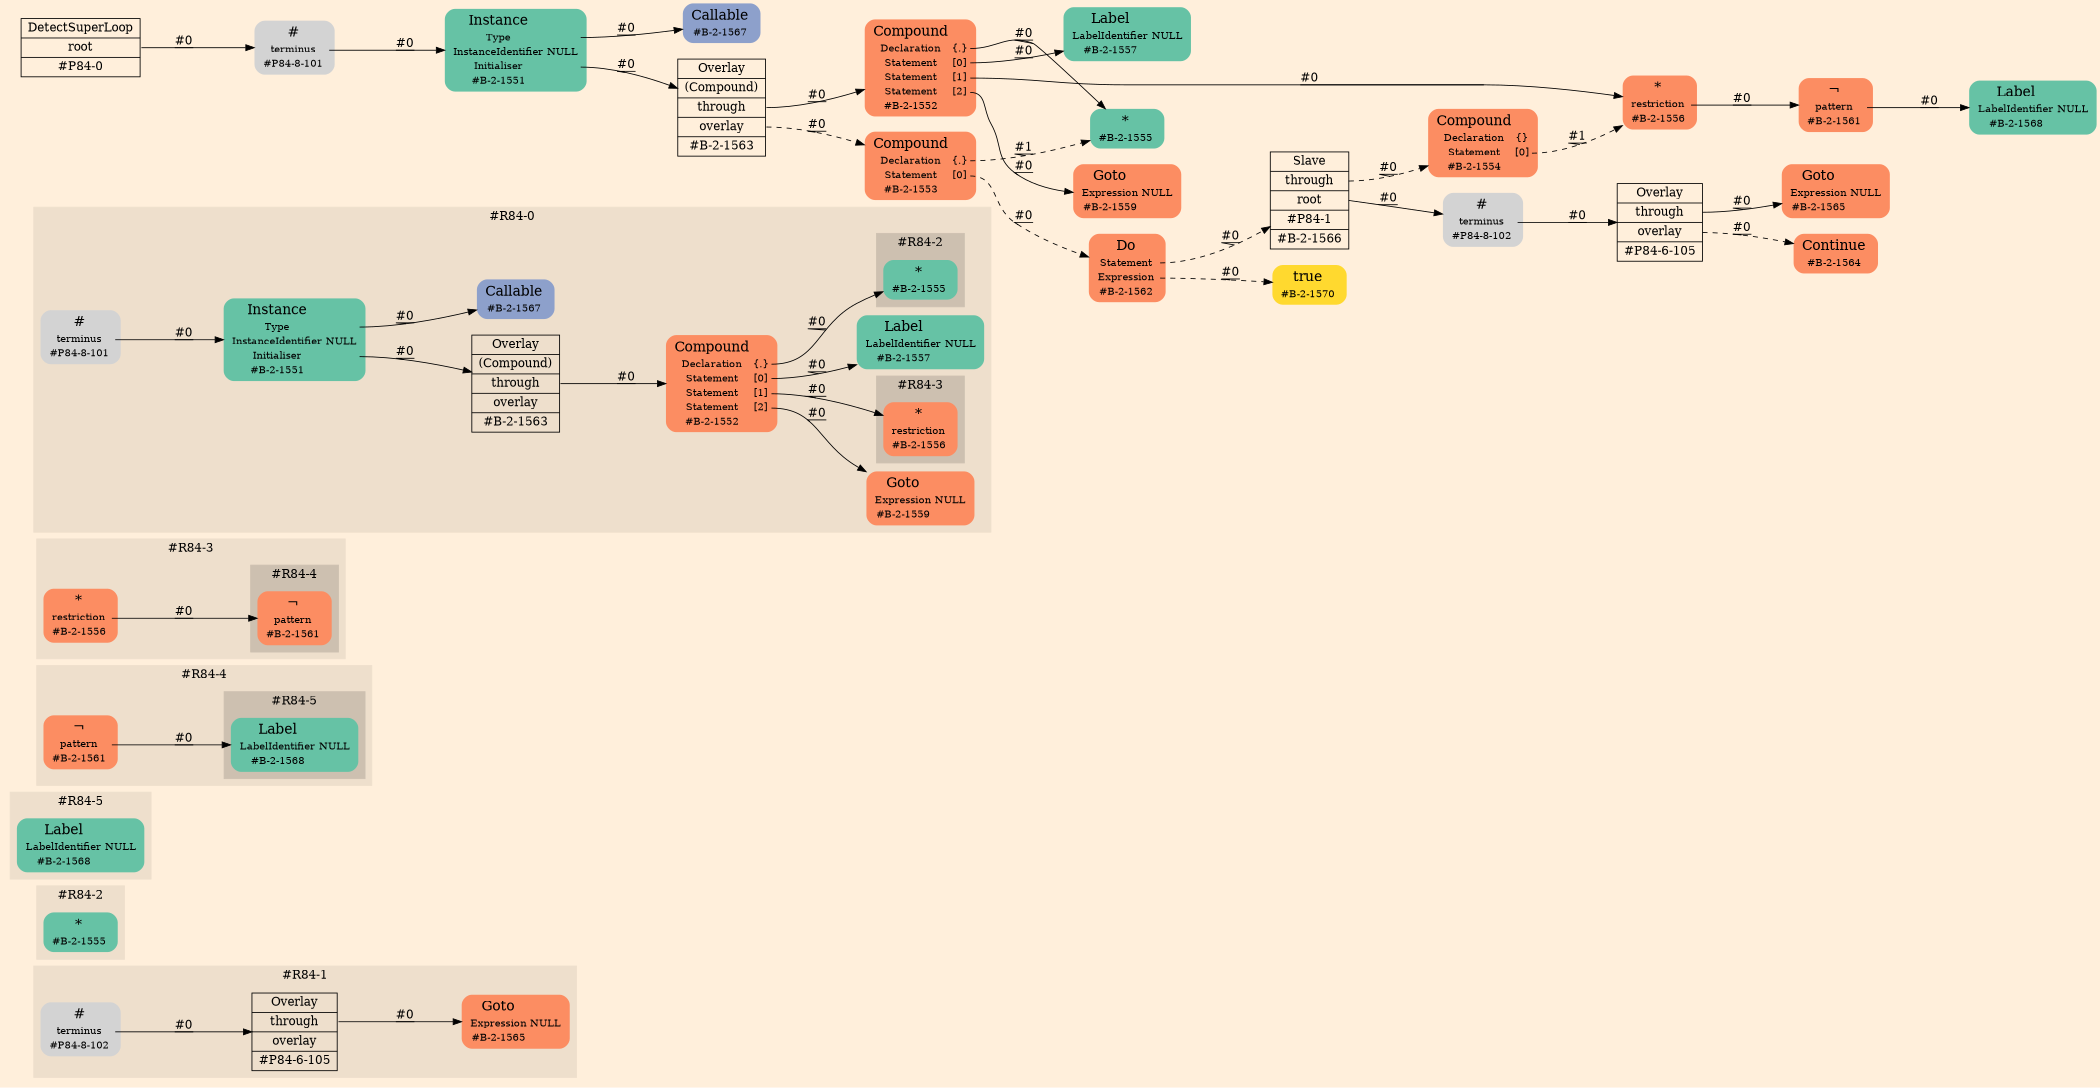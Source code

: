 digraph Inferno {
graph [
rankdir = "LR"
ranksep = 1.0
size = "14,20"
bgcolor = antiquewhite1
color = black
fontcolor = black
];
node [
];
subgraph "cluster#R84-1" {
label = "#R84-1"
style = "filled"
color = antiquewhite2
"#R84-1/#P84-8-102" [
shape = "plaintext"
label = <<TABLE BORDER="0" CELLBORDER="0" CELLSPACING="0">
 <TR>
  <TD><FONT POINT-SIZE="16.0">#</FONT></TD>
  <TD></TD>
 </TR>
 <TR>
  <TD>terminus</TD>
  <TD PORT="port0"></TD>
 </TR>
 <TR>
  <TD>#P84-8-102</TD>
  <TD PORT="port1"></TD>
 </TR>
</TABLE>>
style = "rounded,filled"
fontsize = "12"
];
"#R84-1/#B-2-1565" [
shape = "plaintext"
fillcolor = "/set28/2"
label = <<TABLE BORDER="0" CELLBORDER="0" CELLSPACING="0">
 <TR>
  <TD><FONT POINT-SIZE="16.0">Goto</FONT></TD>
  <TD></TD>
 </TR>
 <TR>
  <TD>Expression</TD>
  <TD PORT="port0">NULL</TD>
 </TR>
 <TR>
  <TD>#B-2-1565</TD>
  <TD PORT="port1"></TD>
 </TR>
</TABLE>>
style = "rounded,filled"
fontsize = "12"
];
"#R84-1/#P84-6-105" [
shape = "record"
fillcolor = antiquewhite2
label = "<fixed> Overlay | <port0> through | <port1> overlay | <port2> #P84-6-105"
style = "filled"
fontsize = "14"
color = black
fontcolor = black
];
}
subgraph "cluster#R84-2" {
label = "#R84-2"
style = "filled"
color = antiquewhite2
"#R84-2/#B-2-1555" [
shape = "plaintext"
fillcolor = "/set28/1"
label = <<TABLE BORDER="0" CELLBORDER="0" CELLSPACING="0">
 <TR>
  <TD><FONT POINT-SIZE="16.0">*</FONT></TD>
  <TD></TD>
 </TR>
 <TR>
  <TD>#B-2-1555</TD>
  <TD PORT="port0"></TD>
 </TR>
</TABLE>>
style = "rounded,filled"
fontsize = "12"
];
}
subgraph "cluster#R84-5" {
label = "#R84-5"
style = "filled"
color = antiquewhite2
"#R84-5/#B-2-1568" [
shape = "plaintext"
fillcolor = "/set28/1"
label = <<TABLE BORDER="0" CELLBORDER="0" CELLSPACING="0">
 <TR>
  <TD><FONT POINT-SIZE="16.0">Label</FONT></TD>
  <TD></TD>
 </TR>
 <TR>
  <TD>LabelIdentifier</TD>
  <TD PORT="port0">NULL</TD>
 </TR>
 <TR>
  <TD>#B-2-1568</TD>
  <TD PORT="port1"></TD>
 </TR>
</TABLE>>
style = "rounded,filled"
fontsize = "12"
];
}
subgraph "cluster#R84-4" {
label = "#R84-4"
style = "filled"
color = antiquewhite2
"#R84-4/#B-2-1561" [
shape = "plaintext"
fillcolor = "/set28/2"
label = <<TABLE BORDER="0" CELLBORDER="0" CELLSPACING="0">
 <TR>
  <TD><FONT POINT-SIZE="16.0">¬</FONT></TD>
  <TD></TD>
 </TR>
 <TR>
  <TD>pattern</TD>
  <TD PORT="port0"></TD>
 </TR>
 <TR>
  <TD>#B-2-1561</TD>
  <TD PORT="port1"></TD>
 </TR>
</TABLE>>
style = "rounded,filled"
fontsize = "12"
];
subgraph "cluster#R84-5" {
label = "#R84-5"
style = "filled"
color = antiquewhite3
"#R84-4/#B-2-1568" [
shape = "plaintext"
fillcolor = "/set28/1"
label = <<TABLE BORDER="0" CELLBORDER="0" CELLSPACING="0">
 <TR>
  <TD><FONT POINT-SIZE="16.0">Label</FONT></TD>
  <TD></TD>
 </TR>
 <TR>
  <TD>LabelIdentifier</TD>
  <TD PORT="port0">NULL</TD>
 </TR>
 <TR>
  <TD>#B-2-1568</TD>
  <TD PORT="port1"></TD>
 </TR>
</TABLE>>
style = "rounded,filled"
fontsize = "12"
];
}
}
subgraph "cluster#R84-3" {
label = "#R84-3"
style = "filled"
color = antiquewhite2
"#R84-3/#B-2-1556" [
shape = "plaintext"
fillcolor = "/set28/2"
label = <<TABLE BORDER="0" CELLBORDER="0" CELLSPACING="0">
 <TR>
  <TD><FONT POINT-SIZE="16.0">*</FONT></TD>
  <TD></TD>
 </TR>
 <TR>
  <TD>restriction</TD>
  <TD PORT="port0"></TD>
 </TR>
 <TR>
  <TD>#B-2-1556</TD>
  <TD PORT="port1"></TD>
 </TR>
</TABLE>>
style = "rounded,filled"
fontsize = "12"
];
subgraph "cluster#R84-4" {
label = "#R84-4"
style = "filled"
color = antiquewhite3
"#R84-3/#B-2-1561" [
shape = "plaintext"
fillcolor = "/set28/2"
label = <<TABLE BORDER="0" CELLBORDER="0" CELLSPACING="0">
 <TR>
  <TD><FONT POINT-SIZE="16.0">¬</FONT></TD>
  <TD></TD>
 </TR>
 <TR>
  <TD>pattern</TD>
  <TD PORT="port0"></TD>
 </TR>
 <TR>
  <TD>#B-2-1561</TD>
  <TD PORT="port1"></TD>
 </TR>
</TABLE>>
style = "rounded,filled"
fontsize = "12"
];
}
}
subgraph "cluster#R84-0" {
label = "#R84-0"
style = "filled"
color = antiquewhite2
"#R84-0/#B-2-1559" [
shape = "plaintext"
fillcolor = "/set28/2"
label = <<TABLE BORDER="0" CELLBORDER="0" CELLSPACING="0">
 <TR>
  <TD><FONT POINT-SIZE="16.0">Goto</FONT></TD>
  <TD></TD>
 </TR>
 <TR>
  <TD>Expression</TD>
  <TD PORT="port0">NULL</TD>
 </TR>
 <TR>
  <TD>#B-2-1559</TD>
  <TD PORT="port1"></TD>
 </TR>
</TABLE>>
style = "rounded,filled"
fontsize = "12"
];
"#R84-0/#B-2-1551" [
shape = "plaintext"
fillcolor = "/set28/1"
label = <<TABLE BORDER="0" CELLBORDER="0" CELLSPACING="0">
 <TR>
  <TD><FONT POINT-SIZE="16.0">Instance</FONT></TD>
  <TD></TD>
 </TR>
 <TR>
  <TD>Type</TD>
  <TD PORT="port0"></TD>
 </TR>
 <TR>
  <TD>InstanceIdentifier</TD>
  <TD PORT="port1">NULL</TD>
 </TR>
 <TR>
  <TD>Initialiser</TD>
  <TD PORT="port2"></TD>
 </TR>
 <TR>
  <TD>#B-2-1551</TD>
  <TD PORT="port3"></TD>
 </TR>
</TABLE>>
style = "rounded,filled"
fontsize = "12"
];
"#R84-0/#B-2-1557" [
shape = "plaintext"
fillcolor = "/set28/1"
label = <<TABLE BORDER="0" CELLBORDER="0" CELLSPACING="0">
 <TR>
  <TD><FONT POINT-SIZE="16.0">Label</FONT></TD>
  <TD></TD>
 </TR>
 <TR>
  <TD>LabelIdentifier</TD>
  <TD PORT="port0">NULL</TD>
 </TR>
 <TR>
  <TD>#B-2-1557</TD>
  <TD PORT="port1"></TD>
 </TR>
</TABLE>>
style = "rounded,filled"
fontsize = "12"
];
"#R84-0/#P84-8-101" [
shape = "plaintext"
label = <<TABLE BORDER="0" CELLBORDER="0" CELLSPACING="0">
 <TR>
  <TD><FONT POINT-SIZE="16.0">#</FONT></TD>
  <TD></TD>
 </TR>
 <TR>
  <TD>terminus</TD>
  <TD PORT="port0"></TD>
 </TR>
 <TR>
  <TD>#P84-8-101</TD>
  <TD PORT="port1"></TD>
 </TR>
</TABLE>>
style = "rounded,filled"
fontsize = "12"
];
"#R84-0/#B-2-1552" [
shape = "plaintext"
fillcolor = "/set28/2"
label = <<TABLE BORDER="0" CELLBORDER="0" CELLSPACING="0">
 <TR>
  <TD><FONT POINT-SIZE="16.0">Compound</FONT></TD>
  <TD></TD>
 </TR>
 <TR>
  <TD>Declaration</TD>
  <TD PORT="port0">{.}</TD>
 </TR>
 <TR>
  <TD>Statement</TD>
  <TD PORT="port1">[0]</TD>
 </TR>
 <TR>
  <TD>Statement</TD>
  <TD PORT="port2">[1]</TD>
 </TR>
 <TR>
  <TD>Statement</TD>
  <TD PORT="port3">[2]</TD>
 </TR>
 <TR>
  <TD>#B-2-1552</TD>
  <TD PORT="port4"></TD>
 </TR>
</TABLE>>
style = "rounded,filled"
fontsize = "12"
];
"#R84-0/#B-2-1567" [
shape = "plaintext"
fillcolor = "/set28/3"
label = <<TABLE BORDER="0" CELLBORDER="0" CELLSPACING="0">
 <TR>
  <TD><FONT POINT-SIZE="16.0">Callable</FONT></TD>
  <TD></TD>
 </TR>
 <TR>
  <TD>#B-2-1567</TD>
  <TD PORT="port0"></TD>
 </TR>
</TABLE>>
style = "rounded,filled"
fontsize = "12"
];
"#R84-0/#B-2-1563" [
shape = "record"
fillcolor = antiquewhite2
label = "<fixed> Overlay | <port0> (Compound) | <port1> through | <port2> overlay | <port3> #B-2-1563"
style = "filled"
fontsize = "14"
color = black
fontcolor = black
];
subgraph "cluster#R84-3" {
label = "#R84-3"
style = "filled"
color = antiquewhite3
"#R84-0/#B-2-1556" [
shape = "plaintext"
fillcolor = "/set28/2"
label = <<TABLE BORDER="0" CELLBORDER="0" CELLSPACING="0">
 <TR>
  <TD><FONT POINT-SIZE="16.0">*</FONT></TD>
  <TD></TD>
 </TR>
 <TR>
  <TD>restriction</TD>
  <TD PORT="port0"></TD>
 </TR>
 <TR>
  <TD>#B-2-1556</TD>
  <TD PORT="port1"></TD>
 </TR>
</TABLE>>
style = "rounded,filled"
fontsize = "12"
];
}
subgraph "cluster#R84-2" {
label = "#R84-2"
style = "filled"
color = antiquewhite3
"#R84-0/#B-2-1555" [
shape = "plaintext"
fillcolor = "/set28/1"
label = <<TABLE BORDER="0" CELLBORDER="0" CELLSPACING="0">
 <TR>
  <TD><FONT POINT-SIZE="16.0">*</FONT></TD>
  <TD></TD>
 </TR>
 <TR>
  <TD>#B-2-1555</TD>
  <TD PORT="port0"></TD>
 </TR>
</TABLE>>
style = "rounded,filled"
fontsize = "12"
];
}
}
"CR#P84-0" [
shape = "record"
fillcolor = antiquewhite1
label = "<fixed> DetectSuperLoop | <port0> root | <port1> #P84-0"
style = "filled"
fontsize = "14"
color = black
fontcolor = black
];
"#P84-8-101" [
shape = "plaintext"
label = <<TABLE BORDER="0" CELLBORDER="0" CELLSPACING="0">
 <TR>
  <TD><FONT POINT-SIZE="16.0">#</FONT></TD>
  <TD></TD>
 </TR>
 <TR>
  <TD>terminus</TD>
  <TD PORT="port0"></TD>
 </TR>
 <TR>
  <TD>#P84-8-101</TD>
  <TD PORT="port1"></TD>
 </TR>
</TABLE>>
style = "rounded,filled"
fontsize = "12"
];
"#B-2-1551" [
shape = "plaintext"
fillcolor = "/set28/1"
label = <<TABLE BORDER="0" CELLBORDER="0" CELLSPACING="0">
 <TR>
  <TD><FONT POINT-SIZE="16.0">Instance</FONT></TD>
  <TD></TD>
 </TR>
 <TR>
  <TD>Type</TD>
  <TD PORT="port0"></TD>
 </TR>
 <TR>
  <TD>InstanceIdentifier</TD>
  <TD PORT="port1">NULL</TD>
 </TR>
 <TR>
  <TD>Initialiser</TD>
  <TD PORT="port2"></TD>
 </TR>
 <TR>
  <TD>#B-2-1551</TD>
  <TD PORT="port3"></TD>
 </TR>
</TABLE>>
style = "rounded,filled"
fontsize = "12"
];
"#B-2-1567" [
shape = "plaintext"
fillcolor = "/set28/3"
label = <<TABLE BORDER="0" CELLBORDER="0" CELLSPACING="0">
 <TR>
  <TD><FONT POINT-SIZE="16.0">Callable</FONT></TD>
  <TD></TD>
 </TR>
 <TR>
  <TD>#B-2-1567</TD>
  <TD PORT="port0"></TD>
 </TR>
</TABLE>>
style = "rounded,filled"
fontsize = "12"
];
"#B-2-1563" [
shape = "record"
fillcolor = antiquewhite1
label = "<fixed> Overlay | <port0> (Compound) | <port1> through | <port2> overlay | <port3> #B-2-1563"
style = "filled"
fontsize = "14"
color = black
fontcolor = black
];
"#B-2-1552" [
shape = "plaintext"
fillcolor = "/set28/2"
label = <<TABLE BORDER="0" CELLBORDER="0" CELLSPACING="0">
 <TR>
  <TD><FONT POINT-SIZE="16.0">Compound</FONT></TD>
  <TD></TD>
 </TR>
 <TR>
  <TD>Declaration</TD>
  <TD PORT="port0">{.}</TD>
 </TR>
 <TR>
  <TD>Statement</TD>
  <TD PORT="port1">[0]</TD>
 </TR>
 <TR>
  <TD>Statement</TD>
  <TD PORT="port2">[1]</TD>
 </TR>
 <TR>
  <TD>Statement</TD>
  <TD PORT="port3">[2]</TD>
 </TR>
 <TR>
  <TD>#B-2-1552</TD>
  <TD PORT="port4"></TD>
 </TR>
</TABLE>>
style = "rounded,filled"
fontsize = "12"
];
"#B-2-1555" [
shape = "plaintext"
fillcolor = "/set28/1"
label = <<TABLE BORDER="0" CELLBORDER="0" CELLSPACING="0">
 <TR>
  <TD><FONT POINT-SIZE="16.0">*</FONT></TD>
  <TD></TD>
 </TR>
 <TR>
  <TD>#B-2-1555</TD>
  <TD PORT="port0"></TD>
 </TR>
</TABLE>>
style = "rounded,filled"
fontsize = "12"
];
"#B-2-1557" [
shape = "plaintext"
fillcolor = "/set28/1"
label = <<TABLE BORDER="0" CELLBORDER="0" CELLSPACING="0">
 <TR>
  <TD><FONT POINT-SIZE="16.0">Label</FONT></TD>
  <TD></TD>
 </TR>
 <TR>
  <TD>LabelIdentifier</TD>
  <TD PORT="port0">NULL</TD>
 </TR>
 <TR>
  <TD>#B-2-1557</TD>
  <TD PORT="port1"></TD>
 </TR>
</TABLE>>
style = "rounded,filled"
fontsize = "12"
];
"#B-2-1556" [
shape = "plaintext"
fillcolor = "/set28/2"
label = <<TABLE BORDER="0" CELLBORDER="0" CELLSPACING="0">
 <TR>
  <TD><FONT POINT-SIZE="16.0">*</FONT></TD>
  <TD></TD>
 </TR>
 <TR>
  <TD>restriction</TD>
  <TD PORT="port0"></TD>
 </TR>
 <TR>
  <TD>#B-2-1556</TD>
  <TD PORT="port1"></TD>
 </TR>
</TABLE>>
style = "rounded,filled"
fontsize = "12"
];
"#B-2-1561" [
shape = "plaintext"
fillcolor = "/set28/2"
label = <<TABLE BORDER="0" CELLBORDER="0" CELLSPACING="0">
 <TR>
  <TD><FONT POINT-SIZE="16.0">¬</FONT></TD>
  <TD></TD>
 </TR>
 <TR>
  <TD>pattern</TD>
  <TD PORT="port0"></TD>
 </TR>
 <TR>
  <TD>#B-2-1561</TD>
  <TD PORT="port1"></TD>
 </TR>
</TABLE>>
style = "rounded,filled"
fontsize = "12"
];
"#B-2-1568" [
shape = "plaintext"
fillcolor = "/set28/1"
label = <<TABLE BORDER="0" CELLBORDER="0" CELLSPACING="0">
 <TR>
  <TD><FONT POINT-SIZE="16.0">Label</FONT></TD>
  <TD></TD>
 </TR>
 <TR>
  <TD>LabelIdentifier</TD>
  <TD PORT="port0">NULL</TD>
 </TR>
 <TR>
  <TD>#B-2-1568</TD>
  <TD PORT="port1"></TD>
 </TR>
</TABLE>>
style = "rounded,filled"
fontsize = "12"
];
"#B-2-1559" [
shape = "plaintext"
fillcolor = "/set28/2"
label = <<TABLE BORDER="0" CELLBORDER="0" CELLSPACING="0">
 <TR>
  <TD><FONT POINT-SIZE="16.0">Goto</FONT></TD>
  <TD></TD>
 </TR>
 <TR>
  <TD>Expression</TD>
  <TD PORT="port0">NULL</TD>
 </TR>
 <TR>
  <TD>#B-2-1559</TD>
  <TD PORT="port1"></TD>
 </TR>
</TABLE>>
style = "rounded,filled"
fontsize = "12"
];
"#B-2-1553" [
shape = "plaintext"
fillcolor = "/set28/2"
label = <<TABLE BORDER="0" CELLBORDER="0" CELLSPACING="0">
 <TR>
  <TD><FONT POINT-SIZE="16.0">Compound</FONT></TD>
  <TD></TD>
 </TR>
 <TR>
  <TD>Declaration</TD>
  <TD PORT="port0">{.}</TD>
 </TR>
 <TR>
  <TD>Statement</TD>
  <TD PORT="port1">[0]</TD>
 </TR>
 <TR>
  <TD>#B-2-1553</TD>
  <TD PORT="port2"></TD>
 </TR>
</TABLE>>
style = "rounded,filled"
fontsize = "12"
];
"#B-2-1562" [
shape = "plaintext"
fillcolor = "/set28/2"
label = <<TABLE BORDER="0" CELLBORDER="0" CELLSPACING="0">
 <TR>
  <TD><FONT POINT-SIZE="16.0">Do</FONT></TD>
  <TD></TD>
 </TR>
 <TR>
  <TD>Statement</TD>
  <TD PORT="port0"></TD>
 </TR>
 <TR>
  <TD>Expression</TD>
  <TD PORT="port1"></TD>
 </TR>
 <TR>
  <TD>#B-2-1562</TD>
  <TD PORT="port2"></TD>
 </TR>
</TABLE>>
style = "rounded,filled"
fontsize = "12"
];
"#B-2-1566" [
shape = "record"
fillcolor = antiquewhite1
label = "<fixed> Slave | <port0> through | <port1> root | <port2> #P84-1 | <port3> #B-2-1566"
style = "filled"
fontsize = "14"
color = black
fontcolor = black
];
"#B-2-1554" [
shape = "plaintext"
fillcolor = "/set28/2"
label = <<TABLE BORDER="0" CELLBORDER="0" CELLSPACING="0">
 <TR>
  <TD><FONT POINT-SIZE="16.0">Compound</FONT></TD>
  <TD></TD>
 </TR>
 <TR>
  <TD>Declaration</TD>
  <TD PORT="port0">{}</TD>
 </TR>
 <TR>
  <TD>Statement</TD>
  <TD PORT="port1">[0]</TD>
 </TR>
 <TR>
  <TD>#B-2-1554</TD>
  <TD PORT="port2"></TD>
 </TR>
</TABLE>>
style = "rounded,filled"
fontsize = "12"
];
"#P84-8-102" [
shape = "plaintext"
label = <<TABLE BORDER="0" CELLBORDER="0" CELLSPACING="0">
 <TR>
  <TD><FONT POINT-SIZE="16.0">#</FONT></TD>
  <TD></TD>
 </TR>
 <TR>
  <TD>terminus</TD>
  <TD PORT="port0"></TD>
 </TR>
 <TR>
  <TD>#P84-8-102</TD>
  <TD PORT="port1"></TD>
 </TR>
</TABLE>>
style = "rounded,filled"
fontsize = "12"
];
"#P84-6-105" [
shape = "record"
fillcolor = antiquewhite1
label = "<fixed> Overlay | <port0> through | <port1> overlay | <port2> #P84-6-105"
style = "filled"
fontsize = "14"
color = black
fontcolor = black
];
"#B-2-1565" [
shape = "plaintext"
fillcolor = "/set28/2"
label = <<TABLE BORDER="0" CELLBORDER="0" CELLSPACING="0">
 <TR>
  <TD><FONT POINT-SIZE="16.0">Goto</FONT></TD>
  <TD></TD>
 </TR>
 <TR>
  <TD>Expression</TD>
  <TD PORT="port0">NULL</TD>
 </TR>
 <TR>
  <TD>#B-2-1565</TD>
  <TD PORT="port1"></TD>
 </TR>
</TABLE>>
style = "rounded,filled"
fontsize = "12"
];
"#B-2-1564" [
shape = "plaintext"
fillcolor = "/set28/2"
label = <<TABLE BORDER="0" CELLBORDER="0" CELLSPACING="0">
 <TR>
  <TD><FONT POINT-SIZE="16.0">Continue</FONT></TD>
  <TD></TD>
 </TR>
 <TR>
  <TD>#B-2-1564</TD>
  <TD PORT="port0"></TD>
 </TR>
</TABLE>>
style = "rounded,filled"
fontsize = "12"
];
"#B-2-1570" [
shape = "plaintext"
fillcolor = "/set28/6"
label = <<TABLE BORDER="0" CELLBORDER="0" CELLSPACING="0">
 <TR>
  <TD><FONT POINT-SIZE="16.0">true</FONT></TD>
  <TD></TD>
 </TR>
 <TR>
  <TD>#B-2-1570</TD>
  <TD PORT="port0"></TD>
 </TR>
</TABLE>>
style = "rounded,filled"
fontsize = "12"
];
"CR#P84-0":port0 -> "#P84-8-101" [style="solid"
label = "#0"
decorate = true
color = black
fontcolor = black
];
"#P84-8-101":port0 -> "#B-2-1551" [style="solid"
label = "#0"
decorate = true
color = black
fontcolor = black
];
"#B-2-1551":port0 -> "#B-2-1567" [style="solid"
label = "#0"
decorate = true
color = black
fontcolor = black
];
"#B-2-1551":port2 -> "#B-2-1563" [style="solid"
label = "#0"
decorate = true
color = black
fontcolor = black
];
"#B-2-1563":port1 -> "#B-2-1552" [style="solid"
label = "#0"
decorate = true
color = black
fontcolor = black
];
"#B-2-1563":port2 -> "#B-2-1553" [style="dashed"
label = "#0"
decorate = true
color = black
fontcolor = black
];
"#B-2-1552":port0 -> "#B-2-1555" [style="solid"
label = "#0"
decorate = true
color = black
fontcolor = black
];
"#B-2-1552":port1 -> "#B-2-1557" [style="solid"
label = "#0"
decorate = true
color = black
fontcolor = black
];
"#B-2-1552":port2 -> "#B-2-1556" [style="solid"
label = "#0"
decorate = true
color = black
fontcolor = black
];
"#B-2-1552":port3 -> "#B-2-1559" [style="solid"
label = "#0"
decorate = true
color = black
fontcolor = black
];
"#B-2-1556":port0 -> "#B-2-1561" [style="solid"
label = "#0"
decorate = true
color = black
fontcolor = black
];
"#B-2-1561":port0 -> "#B-2-1568" [style="solid"
label = "#0"
decorate = true
color = black
fontcolor = black
];
"#B-2-1553":port0 -> "#B-2-1555" [style="dashed"
label = "#1"
decorate = true
color = black
fontcolor = black
];
"#B-2-1553":port1 -> "#B-2-1562" [style="dashed"
label = "#0"
decorate = true
color = black
fontcolor = black
];
"#B-2-1562":port0 -> "#B-2-1566" [style="dashed"
label = "#0"
decorate = true
color = black
fontcolor = black
];
"#B-2-1562":port1 -> "#B-2-1570" [style="dashed"
label = "#0"
decorate = true
color = black
fontcolor = black
];
"#B-2-1566":port0 -> "#B-2-1554" [style="dashed"
label = "#0"
decorate = true
color = black
fontcolor = black
];
"#B-2-1566":port1 -> "#P84-8-102" [style="solid"
label = "#0"
decorate = true
color = black
fontcolor = black
];
"#B-2-1554":port1 -> "#B-2-1556" [style="dashed"
label = "#1"
decorate = true
color = black
fontcolor = black
];
"#P84-8-102":port0 -> "#P84-6-105" [style="solid"
label = "#0"
decorate = true
color = black
fontcolor = black
];
"#P84-6-105":port0 -> "#B-2-1565" [style="solid"
label = "#0"
decorate = true
color = black
fontcolor = black
];
"#P84-6-105":port1 -> "#B-2-1564" [style="dashed"
label = "#0"
decorate = true
color = black
fontcolor = black
];
"#R84-0/#B-2-1551":port0 -> "#R84-0/#B-2-1567" [style="solid"
label = "#0"
decorate = true
color = black
fontcolor = black
];
"#R84-0/#B-2-1551":port2 -> "#R84-0/#B-2-1563" [style="solid"
label = "#0"
decorate = true
color = black
fontcolor = black
];
"#R84-0/#P84-8-101":port0 -> "#R84-0/#B-2-1551" [style="solid"
label = "#0"
decorate = true
color = black
fontcolor = black
];
"#R84-0/#B-2-1552":port0 -> "#R84-0/#B-2-1555" [style="solid"
label = "#0"
decorate = true
color = black
fontcolor = black
];
"#R84-0/#B-2-1552":port1 -> "#R84-0/#B-2-1557" [style="solid"
label = "#0"
decorate = true
color = black
fontcolor = black
];
"#R84-0/#B-2-1552":port2 -> "#R84-0/#B-2-1556" [style="solid"
label = "#0"
decorate = true
color = black
fontcolor = black
];
"#R84-0/#B-2-1552":port3 -> "#R84-0/#B-2-1559" [style="solid"
label = "#0"
decorate = true
color = black
fontcolor = black
];
"#R84-0/#B-2-1563":port1 -> "#R84-0/#B-2-1552" [style="solid"
label = "#0"
decorate = true
color = black
fontcolor = black
];
"#R84-3/#B-2-1556":port0 -> "#R84-3/#B-2-1561" [style="solid"
label = "#0"
decorate = true
color = black
fontcolor = black
];
"#R84-4/#B-2-1561":port0 -> "#R84-4/#B-2-1568" [style="solid"
label = "#0"
decorate = true
color = black
fontcolor = black
];
"#R84-1/#P84-8-102":port0 -> "#R84-1/#P84-6-105" [style="solid"
label = "#0"
decorate = true
color = black
fontcolor = black
];
"#R84-1/#P84-6-105":port0 -> "#R84-1/#B-2-1565" [style="solid"
label = "#0"
decorate = true
color = black
fontcolor = black
];
}
